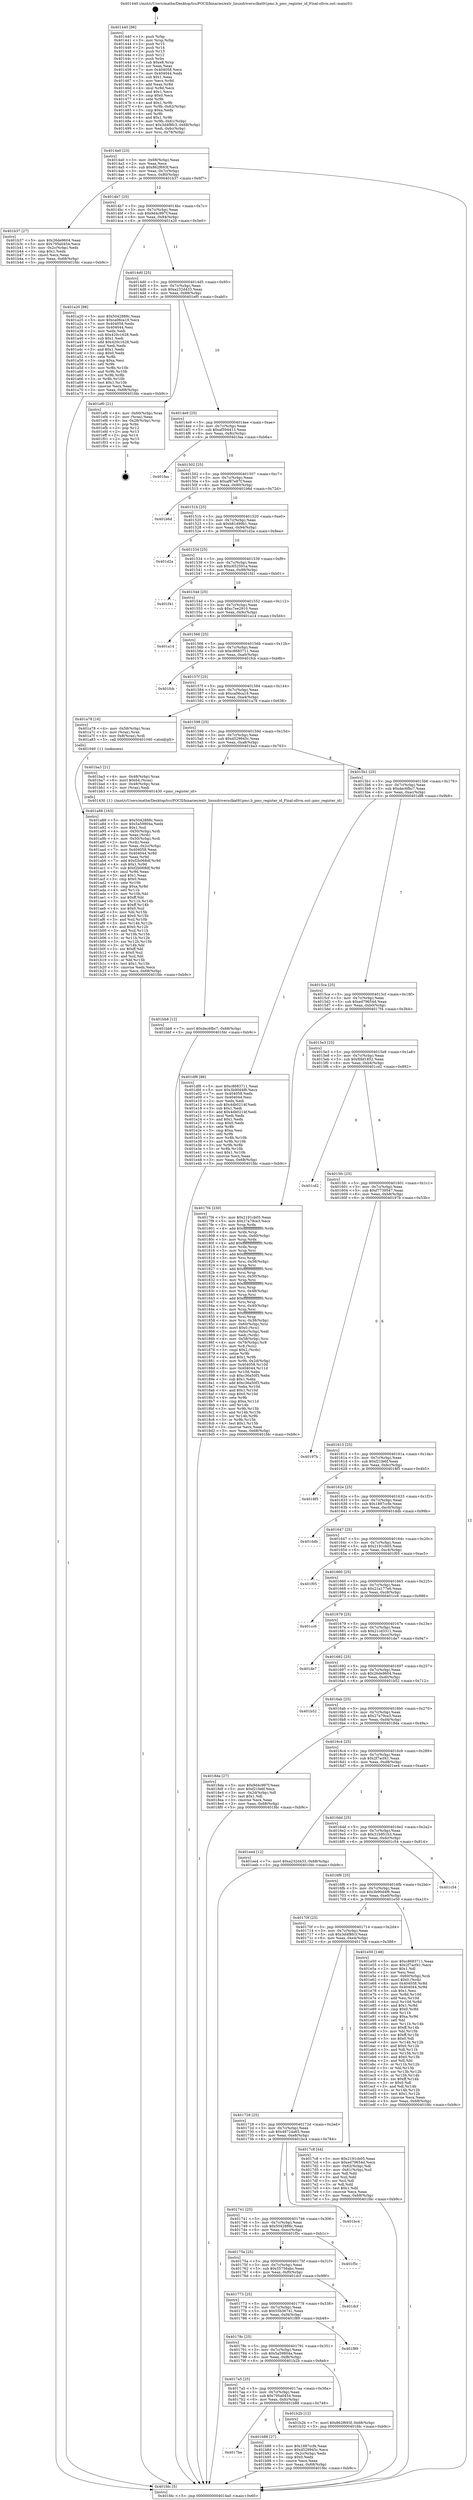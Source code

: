 digraph "0x401440" {
  label = "0x401440 (/mnt/c/Users/mathe/Desktop/tcc/POCII/binaries/extr_linuxdriversclkat91pmc.h_pmc_register_id_Final-ollvm.out::main(0))"
  labelloc = "t"
  node[shape=record]

  Entry [label="",width=0.3,height=0.3,shape=circle,fillcolor=black,style=filled]
  "0x4014a0" [label="{
     0x4014a0 [23]\l
     | [instrs]\l
     &nbsp;&nbsp;0x4014a0 \<+3\>: mov -0x68(%rbp),%eax\l
     &nbsp;&nbsp;0x4014a3 \<+2\>: mov %eax,%ecx\l
     &nbsp;&nbsp;0x4014a5 \<+6\>: sub $0x862f693f,%ecx\l
     &nbsp;&nbsp;0x4014ab \<+3\>: mov %eax,-0x7c(%rbp)\l
     &nbsp;&nbsp;0x4014ae \<+3\>: mov %ecx,-0x80(%rbp)\l
     &nbsp;&nbsp;0x4014b1 \<+6\>: je 0000000000401b37 \<main+0x6f7\>\l
  }"]
  "0x401b37" [label="{
     0x401b37 [27]\l
     | [instrs]\l
     &nbsp;&nbsp;0x401b37 \<+5\>: mov $0x26de9604,%eax\l
     &nbsp;&nbsp;0x401b3c \<+5\>: mov $0x795a0454,%ecx\l
     &nbsp;&nbsp;0x401b41 \<+3\>: mov -0x2c(%rbp),%edx\l
     &nbsp;&nbsp;0x401b44 \<+3\>: cmp $0x1,%edx\l
     &nbsp;&nbsp;0x401b47 \<+3\>: cmovl %ecx,%eax\l
     &nbsp;&nbsp;0x401b4a \<+3\>: mov %eax,-0x68(%rbp)\l
     &nbsp;&nbsp;0x401b4d \<+5\>: jmp 0000000000401fdc \<main+0xb9c\>\l
  }"]
  "0x4014b7" [label="{
     0x4014b7 [25]\l
     | [instrs]\l
     &nbsp;&nbsp;0x4014b7 \<+5\>: jmp 00000000004014bc \<main+0x7c\>\l
     &nbsp;&nbsp;0x4014bc \<+3\>: mov -0x7c(%rbp),%eax\l
     &nbsp;&nbsp;0x4014bf \<+5\>: sub $0x9d4c997f,%eax\l
     &nbsp;&nbsp;0x4014c4 \<+6\>: mov %eax,-0x84(%rbp)\l
     &nbsp;&nbsp;0x4014ca \<+6\>: je 0000000000401a20 \<main+0x5e0\>\l
  }"]
  Exit [label="",width=0.3,height=0.3,shape=circle,fillcolor=black,style=filled,peripheries=2]
  "0x401a20" [label="{
     0x401a20 [88]\l
     | [instrs]\l
     &nbsp;&nbsp;0x401a20 \<+5\>: mov $0x5042888c,%eax\l
     &nbsp;&nbsp;0x401a25 \<+5\>: mov $0xca06ca19,%ecx\l
     &nbsp;&nbsp;0x401a2a \<+7\>: mov 0x404058,%edx\l
     &nbsp;&nbsp;0x401a31 \<+7\>: mov 0x404044,%esi\l
     &nbsp;&nbsp;0x401a38 \<+2\>: mov %edx,%edi\l
     &nbsp;&nbsp;0x401a3a \<+6\>: sub $0x420c1628,%edi\l
     &nbsp;&nbsp;0x401a40 \<+3\>: sub $0x1,%edi\l
     &nbsp;&nbsp;0x401a43 \<+6\>: add $0x420c1628,%edi\l
     &nbsp;&nbsp;0x401a49 \<+3\>: imul %edi,%edx\l
     &nbsp;&nbsp;0x401a4c \<+3\>: and $0x1,%edx\l
     &nbsp;&nbsp;0x401a4f \<+3\>: cmp $0x0,%edx\l
     &nbsp;&nbsp;0x401a52 \<+4\>: sete %r8b\l
     &nbsp;&nbsp;0x401a56 \<+3\>: cmp $0xa,%esi\l
     &nbsp;&nbsp;0x401a59 \<+4\>: setl %r9b\l
     &nbsp;&nbsp;0x401a5d \<+3\>: mov %r8b,%r10b\l
     &nbsp;&nbsp;0x401a60 \<+3\>: and %r9b,%r10b\l
     &nbsp;&nbsp;0x401a63 \<+3\>: xor %r9b,%r8b\l
     &nbsp;&nbsp;0x401a66 \<+3\>: or %r8b,%r10b\l
     &nbsp;&nbsp;0x401a69 \<+4\>: test $0x1,%r10b\l
     &nbsp;&nbsp;0x401a6d \<+3\>: cmovne %ecx,%eax\l
     &nbsp;&nbsp;0x401a70 \<+3\>: mov %eax,-0x68(%rbp)\l
     &nbsp;&nbsp;0x401a73 \<+5\>: jmp 0000000000401fdc \<main+0xb9c\>\l
  }"]
  "0x4014d0" [label="{
     0x4014d0 [25]\l
     | [instrs]\l
     &nbsp;&nbsp;0x4014d0 \<+5\>: jmp 00000000004014d5 \<main+0x95\>\l
     &nbsp;&nbsp;0x4014d5 \<+3\>: mov -0x7c(%rbp),%eax\l
     &nbsp;&nbsp;0x4014d8 \<+5\>: sub $0xa232d433,%eax\l
     &nbsp;&nbsp;0x4014dd \<+6\>: mov %eax,-0x88(%rbp)\l
     &nbsp;&nbsp;0x4014e3 \<+6\>: je 0000000000401ef0 \<main+0xab0\>\l
  }"]
  "0x401bb8" [label="{
     0x401bb8 [12]\l
     | [instrs]\l
     &nbsp;&nbsp;0x401bb8 \<+7\>: movl $0xdec6fbc7,-0x68(%rbp)\l
     &nbsp;&nbsp;0x401bbf \<+5\>: jmp 0000000000401fdc \<main+0xb9c\>\l
  }"]
  "0x401ef0" [label="{
     0x401ef0 [21]\l
     | [instrs]\l
     &nbsp;&nbsp;0x401ef0 \<+4\>: mov -0x60(%rbp),%rax\l
     &nbsp;&nbsp;0x401ef4 \<+2\>: mov (%rax),%eax\l
     &nbsp;&nbsp;0x401ef6 \<+4\>: lea -0x28(%rbp),%rsp\l
     &nbsp;&nbsp;0x401efa \<+1\>: pop %rbx\l
     &nbsp;&nbsp;0x401efb \<+2\>: pop %r12\l
     &nbsp;&nbsp;0x401efd \<+2\>: pop %r13\l
     &nbsp;&nbsp;0x401eff \<+2\>: pop %r14\l
     &nbsp;&nbsp;0x401f01 \<+2\>: pop %r15\l
     &nbsp;&nbsp;0x401f03 \<+1\>: pop %rbp\l
     &nbsp;&nbsp;0x401f04 \<+1\>: ret\l
  }"]
  "0x4014e9" [label="{
     0x4014e9 [25]\l
     | [instrs]\l
     &nbsp;&nbsp;0x4014e9 \<+5\>: jmp 00000000004014ee \<main+0xae\>\l
     &nbsp;&nbsp;0x4014ee \<+3\>: mov -0x7c(%rbp),%eax\l
     &nbsp;&nbsp;0x4014f1 \<+5\>: sub $0xaf594413,%eax\l
     &nbsp;&nbsp;0x4014f6 \<+6\>: mov %eax,-0x8c(%rbp)\l
     &nbsp;&nbsp;0x4014fc \<+6\>: je 0000000000401faa \<main+0xb6a\>\l
  }"]
  "0x4017be" [label="{
     0x4017be\l
  }", style=dashed]
  "0x401faa" [label="{
     0x401faa\l
  }", style=dashed]
  "0x401502" [label="{
     0x401502 [25]\l
     | [instrs]\l
     &nbsp;&nbsp;0x401502 \<+5\>: jmp 0000000000401507 \<main+0xc7\>\l
     &nbsp;&nbsp;0x401507 \<+3\>: mov -0x7c(%rbp),%eax\l
     &nbsp;&nbsp;0x40150a \<+5\>: sub $0xaf87e87f,%eax\l
     &nbsp;&nbsp;0x40150f \<+6\>: mov %eax,-0x90(%rbp)\l
     &nbsp;&nbsp;0x401515 \<+6\>: je 0000000000401b6d \<main+0x72d\>\l
  }"]
  "0x401b88" [label="{
     0x401b88 [27]\l
     | [instrs]\l
     &nbsp;&nbsp;0x401b88 \<+5\>: mov $0x1887ccfe,%eax\l
     &nbsp;&nbsp;0x401b8d \<+5\>: mov $0xd529945c,%ecx\l
     &nbsp;&nbsp;0x401b92 \<+3\>: mov -0x2c(%rbp),%edx\l
     &nbsp;&nbsp;0x401b95 \<+3\>: cmp $0x0,%edx\l
     &nbsp;&nbsp;0x401b98 \<+3\>: cmove %ecx,%eax\l
     &nbsp;&nbsp;0x401b9b \<+3\>: mov %eax,-0x68(%rbp)\l
     &nbsp;&nbsp;0x401b9e \<+5\>: jmp 0000000000401fdc \<main+0xb9c\>\l
  }"]
  "0x401b6d" [label="{
     0x401b6d\l
  }", style=dashed]
  "0x40151b" [label="{
     0x40151b [25]\l
     | [instrs]\l
     &nbsp;&nbsp;0x40151b \<+5\>: jmp 0000000000401520 \<main+0xe0\>\l
     &nbsp;&nbsp;0x401520 \<+3\>: mov -0x7c(%rbp),%eax\l
     &nbsp;&nbsp;0x401523 \<+5\>: sub $0xb81d99b1,%eax\l
     &nbsp;&nbsp;0x401528 \<+6\>: mov %eax,-0x94(%rbp)\l
     &nbsp;&nbsp;0x40152e \<+6\>: je 0000000000401d2a \<main+0x8ea\>\l
  }"]
  "0x4017a5" [label="{
     0x4017a5 [25]\l
     | [instrs]\l
     &nbsp;&nbsp;0x4017a5 \<+5\>: jmp 00000000004017aa \<main+0x36a\>\l
     &nbsp;&nbsp;0x4017aa \<+3\>: mov -0x7c(%rbp),%eax\l
     &nbsp;&nbsp;0x4017ad \<+5\>: sub $0x795a0454,%eax\l
     &nbsp;&nbsp;0x4017b2 \<+6\>: mov %eax,-0xfc(%rbp)\l
     &nbsp;&nbsp;0x4017b8 \<+6\>: je 0000000000401b88 \<main+0x748\>\l
  }"]
  "0x401d2a" [label="{
     0x401d2a\l
  }", style=dashed]
  "0x401534" [label="{
     0x401534 [25]\l
     | [instrs]\l
     &nbsp;&nbsp;0x401534 \<+5\>: jmp 0000000000401539 \<main+0xf9\>\l
     &nbsp;&nbsp;0x401539 \<+3\>: mov -0x7c(%rbp),%eax\l
     &nbsp;&nbsp;0x40153c \<+5\>: sub $0xc652591a,%eax\l
     &nbsp;&nbsp;0x401541 \<+6\>: mov %eax,-0x98(%rbp)\l
     &nbsp;&nbsp;0x401547 \<+6\>: je 0000000000401f41 \<main+0xb01\>\l
  }"]
  "0x401b2b" [label="{
     0x401b2b [12]\l
     | [instrs]\l
     &nbsp;&nbsp;0x401b2b \<+7\>: movl $0x862f693f,-0x68(%rbp)\l
     &nbsp;&nbsp;0x401b32 \<+5\>: jmp 0000000000401fdc \<main+0xb9c\>\l
  }"]
  "0x401f41" [label="{
     0x401f41\l
  }", style=dashed]
  "0x40154d" [label="{
     0x40154d [25]\l
     | [instrs]\l
     &nbsp;&nbsp;0x40154d \<+5\>: jmp 0000000000401552 \<main+0x112\>\l
     &nbsp;&nbsp;0x401552 \<+3\>: mov -0x7c(%rbp),%eax\l
     &nbsp;&nbsp;0x401555 \<+5\>: sub $0xc7ee2910,%eax\l
     &nbsp;&nbsp;0x40155a \<+6\>: mov %eax,-0x9c(%rbp)\l
     &nbsp;&nbsp;0x401560 \<+6\>: je 0000000000401a14 \<main+0x5d4\>\l
  }"]
  "0x40178c" [label="{
     0x40178c [25]\l
     | [instrs]\l
     &nbsp;&nbsp;0x40178c \<+5\>: jmp 0000000000401791 \<main+0x351\>\l
     &nbsp;&nbsp;0x401791 \<+3\>: mov -0x7c(%rbp),%eax\l
     &nbsp;&nbsp;0x401794 \<+5\>: sub $0x5a59804a,%eax\l
     &nbsp;&nbsp;0x401799 \<+6\>: mov %eax,-0xf8(%rbp)\l
     &nbsp;&nbsp;0x40179f \<+6\>: je 0000000000401b2b \<main+0x6eb\>\l
  }"]
  "0x401a14" [label="{
     0x401a14\l
  }", style=dashed]
  "0x401566" [label="{
     0x401566 [25]\l
     | [instrs]\l
     &nbsp;&nbsp;0x401566 \<+5\>: jmp 000000000040156b \<main+0x12b\>\l
     &nbsp;&nbsp;0x40156b \<+3\>: mov -0x7c(%rbp),%eax\l
     &nbsp;&nbsp;0x40156e \<+5\>: sub $0xc8683711,%eax\l
     &nbsp;&nbsp;0x401573 \<+6\>: mov %eax,-0xa0(%rbp)\l
     &nbsp;&nbsp;0x401579 \<+6\>: je 0000000000401fcb \<main+0xb8b\>\l
  }"]
  "0x401f89" [label="{
     0x401f89\l
  }", style=dashed]
  "0x401fcb" [label="{
     0x401fcb\l
  }", style=dashed]
  "0x40157f" [label="{
     0x40157f [25]\l
     | [instrs]\l
     &nbsp;&nbsp;0x40157f \<+5\>: jmp 0000000000401584 \<main+0x144\>\l
     &nbsp;&nbsp;0x401584 \<+3\>: mov -0x7c(%rbp),%eax\l
     &nbsp;&nbsp;0x401587 \<+5\>: sub $0xca06ca19,%eax\l
     &nbsp;&nbsp;0x40158c \<+6\>: mov %eax,-0xa4(%rbp)\l
     &nbsp;&nbsp;0x401592 \<+6\>: je 0000000000401a78 \<main+0x638\>\l
  }"]
  "0x401773" [label="{
     0x401773 [25]\l
     | [instrs]\l
     &nbsp;&nbsp;0x401773 \<+5\>: jmp 0000000000401778 \<main+0x338\>\l
     &nbsp;&nbsp;0x401778 \<+3\>: mov -0x7c(%rbp),%eax\l
     &nbsp;&nbsp;0x40177b \<+5\>: sub $0x55b36741,%eax\l
     &nbsp;&nbsp;0x401780 \<+6\>: mov %eax,-0xf4(%rbp)\l
     &nbsp;&nbsp;0x401786 \<+6\>: je 0000000000401f89 \<main+0xb49\>\l
  }"]
  "0x401a78" [label="{
     0x401a78 [16]\l
     | [instrs]\l
     &nbsp;&nbsp;0x401a78 \<+4\>: mov -0x58(%rbp),%rax\l
     &nbsp;&nbsp;0x401a7c \<+3\>: mov (%rax),%rax\l
     &nbsp;&nbsp;0x401a7f \<+4\>: mov 0x8(%rax),%rdi\l
     &nbsp;&nbsp;0x401a83 \<+5\>: call 0000000000401040 \<atoi@plt\>\l
     | [calls]\l
     &nbsp;&nbsp;0x401040 \{1\} (unknown)\l
  }"]
  "0x401598" [label="{
     0x401598 [25]\l
     | [instrs]\l
     &nbsp;&nbsp;0x401598 \<+5\>: jmp 000000000040159d \<main+0x15d\>\l
     &nbsp;&nbsp;0x40159d \<+3\>: mov -0x7c(%rbp),%eax\l
     &nbsp;&nbsp;0x4015a0 \<+5\>: sub $0xd529945c,%eax\l
     &nbsp;&nbsp;0x4015a5 \<+6\>: mov %eax,-0xa8(%rbp)\l
     &nbsp;&nbsp;0x4015ab \<+6\>: je 0000000000401ba3 \<main+0x763\>\l
  }"]
  "0x401dcf" [label="{
     0x401dcf\l
  }", style=dashed]
  "0x401ba3" [label="{
     0x401ba3 [21]\l
     | [instrs]\l
     &nbsp;&nbsp;0x401ba3 \<+4\>: mov -0x48(%rbp),%rax\l
     &nbsp;&nbsp;0x401ba7 \<+6\>: movl $0x64,(%rax)\l
     &nbsp;&nbsp;0x401bad \<+4\>: mov -0x48(%rbp),%rax\l
     &nbsp;&nbsp;0x401bb1 \<+2\>: mov (%rax),%edi\l
     &nbsp;&nbsp;0x401bb3 \<+5\>: call 0000000000401430 \<pmc_register_id\>\l
     | [calls]\l
     &nbsp;&nbsp;0x401430 \{1\} (/mnt/c/Users/mathe/Desktop/tcc/POCII/binaries/extr_linuxdriversclkat91pmc.h_pmc_register_id_Final-ollvm.out::pmc_register_id)\l
  }"]
  "0x4015b1" [label="{
     0x4015b1 [25]\l
     | [instrs]\l
     &nbsp;&nbsp;0x4015b1 \<+5\>: jmp 00000000004015b6 \<main+0x176\>\l
     &nbsp;&nbsp;0x4015b6 \<+3\>: mov -0x7c(%rbp),%eax\l
     &nbsp;&nbsp;0x4015b9 \<+5\>: sub $0xdec6fbc7,%eax\l
     &nbsp;&nbsp;0x4015be \<+6\>: mov %eax,-0xac(%rbp)\l
     &nbsp;&nbsp;0x4015c4 \<+6\>: je 0000000000401df8 \<main+0x9b8\>\l
  }"]
  "0x40175a" [label="{
     0x40175a [25]\l
     | [instrs]\l
     &nbsp;&nbsp;0x40175a \<+5\>: jmp 000000000040175f \<main+0x31f\>\l
     &nbsp;&nbsp;0x40175f \<+3\>: mov -0x7c(%rbp),%eax\l
     &nbsp;&nbsp;0x401762 \<+5\>: sub $0x55756abc,%eax\l
     &nbsp;&nbsp;0x401767 \<+6\>: mov %eax,-0xf0(%rbp)\l
     &nbsp;&nbsp;0x40176d \<+6\>: je 0000000000401dcf \<main+0x98f\>\l
  }"]
  "0x401df8" [label="{
     0x401df8 [88]\l
     | [instrs]\l
     &nbsp;&nbsp;0x401df8 \<+5\>: mov $0xc8683711,%eax\l
     &nbsp;&nbsp;0x401dfd \<+5\>: mov $0x3b90d4f6,%ecx\l
     &nbsp;&nbsp;0x401e02 \<+7\>: mov 0x404058,%edx\l
     &nbsp;&nbsp;0x401e09 \<+7\>: mov 0x404044,%esi\l
     &nbsp;&nbsp;0x401e10 \<+2\>: mov %edx,%edi\l
     &nbsp;&nbsp;0x401e12 \<+6\>: sub $0x4db0214f,%edi\l
     &nbsp;&nbsp;0x401e18 \<+3\>: sub $0x1,%edi\l
     &nbsp;&nbsp;0x401e1b \<+6\>: add $0x4db0214f,%edi\l
     &nbsp;&nbsp;0x401e21 \<+3\>: imul %edi,%edx\l
     &nbsp;&nbsp;0x401e24 \<+3\>: and $0x1,%edx\l
     &nbsp;&nbsp;0x401e27 \<+3\>: cmp $0x0,%edx\l
     &nbsp;&nbsp;0x401e2a \<+4\>: sete %r8b\l
     &nbsp;&nbsp;0x401e2e \<+3\>: cmp $0xa,%esi\l
     &nbsp;&nbsp;0x401e31 \<+4\>: setl %r9b\l
     &nbsp;&nbsp;0x401e35 \<+3\>: mov %r8b,%r10b\l
     &nbsp;&nbsp;0x401e38 \<+3\>: and %r9b,%r10b\l
     &nbsp;&nbsp;0x401e3b \<+3\>: xor %r9b,%r8b\l
     &nbsp;&nbsp;0x401e3e \<+3\>: or %r8b,%r10b\l
     &nbsp;&nbsp;0x401e41 \<+4\>: test $0x1,%r10b\l
     &nbsp;&nbsp;0x401e45 \<+3\>: cmovne %ecx,%eax\l
     &nbsp;&nbsp;0x401e48 \<+3\>: mov %eax,-0x68(%rbp)\l
     &nbsp;&nbsp;0x401e4b \<+5\>: jmp 0000000000401fdc \<main+0xb9c\>\l
  }"]
  "0x4015ca" [label="{
     0x4015ca [25]\l
     | [instrs]\l
     &nbsp;&nbsp;0x4015ca \<+5\>: jmp 00000000004015cf \<main+0x18f\>\l
     &nbsp;&nbsp;0x4015cf \<+3\>: mov -0x7c(%rbp),%eax\l
     &nbsp;&nbsp;0x4015d2 \<+5\>: sub $0xed79654d,%eax\l
     &nbsp;&nbsp;0x4015d7 \<+6\>: mov %eax,-0xb0(%rbp)\l
     &nbsp;&nbsp;0x4015dd \<+6\>: je 00000000004017f4 \<main+0x3b4\>\l
  }"]
  "0x401f5c" [label="{
     0x401f5c\l
  }", style=dashed]
  "0x4017f4" [label="{
     0x4017f4 [230]\l
     | [instrs]\l
     &nbsp;&nbsp;0x4017f4 \<+5\>: mov $0x2191cb05,%eax\l
     &nbsp;&nbsp;0x4017f9 \<+5\>: mov $0x27a79ce3,%ecx\l
     &nbsp;&nbsp;0x4017fe \<+3\>: mov %rsp,%rdx\l
     &nbsp;&nbsp;0x401801 \<+4\>: add $0xfffffffffffffff0,%rdx\l
     &nbsp;&nbsp;0x401805 \<+3\>: mov %rdx,%rsp\l
     &nbsp;&nbsp;0x401808 \<+4\>: mov %rdx,-0x60(%rbp)\l
     &nbsp;&nbsp;0x40180c \<+3\>: mov %rsp,%rdx\l
     &nbsp;&nbsp;0x40180f \<+4\>: add $0xfffffffffffffff0,%rdx\l
     &nbsp;&nbsp;0x401813 \<+3\>: mov %rdx,%rsp\l
     &nbsp;&nbsp;0x401816 \<+3\>: mov %rsp,%rsi\l
     &nbsp;&nbsp;0x401819 \<+4\>: add $0xfffffffffffffff0,%rsi\l
     &nbsp;&nbsp;0x40181d \<+3\>: mov %rsi,%rsp\l
     &nbsp;&nbsp;0x401820 \<+4\>: mov %rsi,-0x58(%rbp)\l
     &nbsp;&nbsp;0x401824 \<+3\>: mov %rsp,%rsi\l
     &nbsp;&nbsp;0x401827 \<+4\>: add $0xfffffffffffffff0,%rsi\l
     &nbsp;&nbsp;0x40182b \<+3\>: mov %rsi,%rsp\l
     &nbsp;&nbsp;0x40182e \<+4\>: mov %rsi,-0x50(%rbp)\l
     &nbsp;&nbsp;0x401832 \<+3\>: mov %rsp,%rsi\l
     &nbsp;&nbsp;0x401835 \<+4\>: add $0xfffffffffffffff0,%rsi\l
     &nbsp;&nbsp;0x401839 \<+3\>: mov %rsi,%rsp\l
     &nbsp;&nbsp;0x40183c \<+4\>: mov %rsi,-0x48(%rbp)\l
     &nbsp;&nbsp;0x401840 \<+3\>: mov %rsp,%rsi\l
     &nbsp;&nbsp;0x401843 \<+4\>: add $0xfffffffffffffff0,%rsi\l
     &nbsp;&nbsp;0x401847 \<+3\>: mov %rsi,%rsp\l
     &nbsp;&nbsp;0x40184a \<+4\>: mov %rsi,-0x40(%rbp)\l
     &nbsp;&nbsp;0x40184e \<+3\>: mov %rsp,%rsi\l
     &nbsp;&nbsp;0x401851 \<+4\>: add $0xfffffffffffffff0,%rsi\l
     &nbsp;&nbsp;0x401855 \<+3\>: mov %rsi,%rsp\l
     &nbsp;&nbsp;0x401858 \<+4\>: mov %rsi,-0x38(%rbp)\l
     &nbsp;&nbsp;0x40185c \<+4\>: mov -0x60(%rbp),%rsi\l
     &nbsp;&nbsp;0x401860 \<+6\>: movl $0x0,(%rsi)\l
     &nbsp;&nbsp;0x401866 \<+3\>: mov -0x6c(%rbp),%edi\l
     &nbsp;&nbsp;0x401869 \<+2\>: mov %edi,(%rdx)\l
     &nbsp;&nbsp;0x40186b \<+4\>: mov -0x58(%rbp),%rsi\l
     &nbsp;&nbsp;0x40186f \<+4\>: mov -0x78(%rbp),%r8\l
     &nbsp;&nbsp;0x401873 \<+3\>: mov %r8,(%rsi)\l
     &nbsp;&nbsp;0x401876 \<+3\>: cmpl $0x2,(%rdx)\l
     &nbsp;&nbsp;0x401879 \<+4\>: setne %r9b\l
     &nbsp;&nbsp;0x40187d \<+4\>: and $0x1,%r9b\l
     &nbsp;&nbsp;0x401881 \<+4\>: mov %r9b,-0x2d(%rbp)\l
     &nbsp;&nbsp;0x401885 \<+8\>: mov 0x404058,%r10d\l
     &nbsp;&nbsp;0x40188d \<+8\>: mov 0x404044,%r11d\l
     &nbsp;&nbsp;0x401895 \<+3\>: mov %r10d,%ebx\l
     &nbsp;&nbsp;0x401898 \<+6\>: sub $0xc36a50f3,%ebx\l
     &nbsp;&nbsp;0x40189e \<+3\>: sub $0x1,%ebx\l
     &nbsp;&nbsp;0x4018a1 \<+6\>: add $0xc36a50f3,%ebx\l
     &nbsp;&nbsp;0x4018a7 \<+4\>: imul %ebx,%r10d\l
     &nbsp;&nbsp;0x4018ab \<+4\>: and $0x1,%r10d\l
     &nbsp;&nbsp;0x4018af \<+4\>: cmp $0x0,%r10d\l
     &nbsp;&nbsp;0x4018b3 \<+4\>: sete %r9b\l
     &nbsp;&nbsp;0x4018b7 \<+4\>: cmp $0xa,%r11d\l
     &nbsp;&nbsp;0x4018bb \<+4\>: setl %r14b\l
     &nbsp;&nbsp;0x4018bf \<+3\>: mov %r9b,%r15b\l
     &nbsp;&nbsp;0x4018c2 \<+3\>: and %r14b,%r15b\l
     &nbsp;&nbsp;0x4018c5 \<+3\>: xor %r14b,%r9b\l
     &nbsp;&nbsp;0x4018c8 \<+3\>: or %r9b,%r15b\l
     &nbsp;&nbsp;0x4018cb \<+4\>: test $0x1,%r15b\l
     &nbsp;&nbsp;0x4018cf \<+3\>: cmovne %ecx,%eax\l
     &nbsp;&nbsp;0x4018d2 \<+3\>: mov %eax,-0x68(%rbp)\l
     &nbsp;&nbsp;0x4018d5 \<+5\>: jmp 0000000000401fdc \<main+0xb9c\>\l
  }"]
  "0x4015e3" [label="{
     0x4015e3 [25]\l
     | [instrs]\l
     &nbsp;&nbsp;0x4015e3 \<+5\>: jmp 00000000004015e8 \<main+0x1a8\>\l
     &nbsp;&nbsp;0x4015e8 \<+3\>: mov -0x7c(%rbp),%eax\l
     &nbsp;&nbsp;0x4015eb \<+5\>: sub $0xf0bf1852,%eax\l
     &nbsp;&nbsp;0x4015f0 \<+6\>: mov %eax,-0xb4(%rbp)\l
     &nbsp;&nbsp;0x4015f6 \<+6\>: je 0000000000401cd2 \<main+0x892\>\l
  }"]
  "0x401741" [label="{
     0x401741 [25]\l
     | [instrs]\l
     &nbsp;&nbsp;0x401741 \<+5\>: jmp 0000000000401746 \<main+0x306\>\l
     &nbsp;&nbsp;0x401746 \<+3\>: mov -0x7c(%rbp),%eax\l
     &nbsp;&nbsp;0x401749 \<+5\>: sub $0x5042888c,%eax\l
     &nbsp;&nbsp;0x40174e \<+6\>: mov %eax,-0xec(%rbp)\l
     &nbsp;&nbsp;0x401754 \<+6\>: je 0000000000401f5c \<main+0xb1c\>\l
  }"]
  "0x401cd2" [label="{
     0x401cd2\l
  }", style=dashed]
  "0x4015fc" [label="{
     0x4015fc [25]\l
     | [instrs]\l
     &nbsp;&nbsp;0x4015fc \<+5\>: jmp 0000000000401601 \<main+0x1c1\>\l
     &nbsp;&nbsp;0x401601 \<+3\>: mov -0x7c(%rbp),%eax\l
     &nbsp;&nbsp;0x401604 \<+5\>: sub $0xf7739547,%eax\l
     &nbsp;&nbsp;0x401609 \<+6\>: mov %eax,-0xb8(%rbp)\l
     &nbsp;&nbsp;0x40160f \<+6\>: je 000000000040197b \<main+0x53b\>\l
  }"]
  "0x401bc4" [label="{
     0x401bc4\l
  }", style=dashed]
  "0x40197b" [label="{
     0x40197b\l
  }", style=dashed]
  "0x401615" [label="{
     0x401615 [25]\l
     | [instrs]\l
     &nbsp;&nbsp;0x401615 \<+5\>: jmp 000000000040161a \<main+0x1da\>\l
     &nbsp;&nbsp;0x40161a \<+3\>: mov -0x7c(%rbp),%eax\l
     &nbsp;&nbsp;0x40161d \<+5\>: sub $0xf21fe6f,%eax\l
     &nbsp;&nbsp;0x401622 \<+6\>: mov %eax,-0xbc(%rbp)\l
     &nbsp;&nbsp;0x401628 \<+6\>: je 00000000004018f5 \<main+0x4b5\>\l
  }"]
  "0x401a88" [label="{
     0x401a88 [163]\l
     | [instrs]\l
     &nbsp;&nbsp;0x401a88 \<+5\>: mov $0x5042888c,%ecx\l
     &nbsp;&nbsp;0x401a8d \<+5\>: mov $0x5a59804a,%edx\l
     &nbsp;&nbsp;0x401a92 \<+3\>: mov $0x1,%sil\l
     &nbsp;&nbsp;0x401a95 \<+4\>: mov -0x50(%rbp),%rdi\l
     &nbsp;&nbsp;0x401a99 \<+2\>: mov %eax,(%rdi)\l
     &nbsp;&nbsp;0x401a9b \<+4\>: mov -0x50(%rbp),%rdi\l
     &nbsp;&nbsp;0x401a9f \<+2\>: mov (%rdi),%eax\l
     &nbsp;&nbsp;0x401aa1 \<+3\>: mov %eax,-0x2c(%rbp)\l
     &nbsp;&nbsp;0x401aa4 \<+7\>: mov 0x404058,%eax\l
     &nbsp;&nbsp;0x401aab \<+8\>: mov 0x404044,%r8d\l
     &nbsp;&nbsp;0x401ab3 \<+3\>: mov %eax,%r9d\l
     &nbsp;&nbsp;0x401ab6 \<+7\>: add $0xf2b068df,%r9d\l
     &nbsp;&nbsp;0x401abd \<+4\>: sub $0x1,%r9d\l
     &nbsp;&nbsp;0x401ac1 \<+7\>: sub $0xf2b068df,%r9d\l
     &nbsp;&nbsp;0x401ac8 \<+4\>: imul %r9d,%eax\l
     &nbsp;&nbsp;0x401acc \<+3\>: and $0x1,%eax\l
     &nbsp;&nbsp;0x401acf \<+3\>: cmp $0x0,%eax\l
     &nbsp;&nbsp;0x401ad2 \<+4\>: sete %r10b\l
     &nbsp;&nbsp;0x401ad6 \<+4\>: cmp $0xa,%r8d\l
     &nbsp;&nbsp;0x401ada \<+4\>: setl %r11b\l
     &nbsp;&nbsp;0x401ade \<+3\>: mov %r10b,%bl\l
     &nbsp;&nbsp;0x401ae1 \<+3\>: xor $0xff,%bl\l
     &nbsp;&nbsp;0x401ae4 \<+3\>: mov %r11b,%r14b\l
     &nbsp;&nbsp;0x401ae7 \<+4\>: xor $0xff,%r14b\l
     &nbsp;&nbsp;0x401aeb \<+4\>: xor $0x0,%sil\l
     &nbsp;&nbsp;0x401aef \<+3\>: mov %bl,%r15b\l
     &nbsp;&nbsp;0x401af2 \<+4\>: and $0x0,%r15b\l
     &nbsp;&nbsp;0x401af6 \<+3\>: and %sil,%r10b\l
     &nbsp;&nbsp;0x401af9 \<+3\>: mov %r14b,%r12b\l
     &nbsp;&nbsp;0x401afc \<+4\>: and $0x0,%r12b\l
     &nbsp;&nbsp;0x401b00 \<+3\>: and %sil,%r11b\l
     &nbsp;&nbsp;0x401b03 \<+3\>: or %r10b,%r15b\l
     &nbsp;&nbsp;0x401b06 \<+3\>: or %r11b,%r12b\l
     &nbsp;&nbsp;0x401b09 \<+3\>: xor %r12b,%r15b\l
     &nbsp;&nbsp;0x401b0c \<+3\>: or %r14b,%bl\l
     &nbsp;&nbsp;0x401b0f \<+3\>: xor $0xff,%bl\l
     &nbsp;&nbsp;0x401b12 \<+4\>: or $0x0,%sil\l
     &nbsp;&nbsp;0x401b16 \<+3\>: and %sil,%bl\l
     &nbsp;&nbsp;0x401b19 \<+3\>: or %bl,%r15b\l
     &nbsp;&nbsp;0x401b1c \<+4\>: test $0x1,%r15b\l
     &nbsp;&nbsp;0x401b20 \<+3\>: cmovne %edx,%ecx\l
     &nbsp;&nbsp;0x401b23 \<+3\>: mov %ecx,-0x68(%rbp)\l
     &nbsp;&nbsp;0x401b26 \<+5\>: jmp 0000000000401fdc \<main+0xb9c\>\l
  }"]
  "0x4018f5" [label="{
     0x4018f5\l
  }", style=dashed]
  "0x40162e" [label="{
     0x40162e [25]\l
     | [instrs]\l
     &nbsp;&nbsp;0x40162e \<+5\>: jmp 0000000000401633 \<main+0x1f3\>\l
     &nbsp;&nbsp;0x401633 \<+3\>: mov -0x7c(%rbp),%eax\l
     &nbsp;&nbsp;0x401636 \<+5\>: sub $0x1887ccfe,%eax\l
     &nbsp;&nbsp;0x40163b \<+6\>: mov %eax,-0xc0(%rbp)\l
     &nbsp;&nbsp;0x401641 \<+6\>: je 0000000000401ddb \<main+0x99b\>\l
  }"]
  "0x401440" [label="{
     0x401440 [96]\l
     | [instrs]\l
     &nbsp;&nbsp;0x401440 \<+1\>: push %rbp\l
     &nbsp;&nbsp;0x401441 \<+3\>: mov %rsp,%rbp\l
     &nbsp;&nbsp;0x401444 \<+2\>: push %r15\l
     &nbsp;&nbsp;0x401446 \<+2\>: push %r14\l
     &nbsp;&nbsp;0x401448 \<+2\>: push %r13\l
     &nbsp;&nbsp;0x40144a \<+2\>: push %r12\l
     &nbsp;&nbsp;0x40144c \<+1\>: push %rbx\l
     &nbsp;&nbsp;0x40144d \<+7\>: sub $0xe8,%rsp\l
     &nbsp;&nbsp;0x401454 \<+2\>: xor %eax,%eax\l
     &nbsp;&nbsp;0x401456 \<+7\>: mov 0x404058,%ecx\l
     &nbsp;&nbsp;0x40145d \<+7\>: mov 0x404044,%edx\l
     &nbsp;&nbsp;0x401464 \<+3\>: sub $0x1,%eax\l
     &nbsp;&nbsp;0x401467 \<+3\>: mov %ecx,%r8d\l
     &nbsp;&nbsp;0x40146a \<+3\>: add %eax,%r8d\l
     &nbsp;&nbsp;0x40146d \<+4\>: imul %r8d,%ecx\l
     &nbsp;&nbsp;0x401471 \<+3\>: and $0x1,%ecx\l
     &nbsp;&nbsp;0x401474 \<+3\>: cmp $0x0,%ecx\l
     &nbsp;&nbsp;0x401477 \<+4\>: sete %r9b\l
     &nbsp;&nbsp;0x40147b \<+4\>: and $0x1,%r9b\l
     &nbsp;&nbsp;0x40147f \<+4\>: mov %r9b,-0x62(%rbp)\l
     &nbsp;&nbsp;0x401483 \<+3\>: cmp $0xa,%edx\l
     &nbsp;&nbsp;0x401486 \<+4\>: setl %r9b\l
     &nbsp;&nbsp;0x40148a \<+4\>: and $0x1,%r9b\l
     &nbsp;&nbsp;0x40148e \<+4\>: mov %r9b,-0x61(%rbp)\l
     &nbsp;&nbsp;0x401492 \<+7\>: movl $0x3d4f8fc3,-0x68(%rbp)\l
     &nbsp;&nbsp;0x401499 \<+3\>: mov %edi,-0x6c(%rbp)\l
     &nbsp;&nbsp;0x40149c \<+4\>: mov %rsi,-0x78(%rbp)\l
  }"]
  "0x401ddb" [label="{
     0x401ddb\l
  }", style=dashed]
  "0x401647" [label="{
     0x401647 [25]\l
     | [instrs]\l
     &nbsp;&nbsp;0x401647 \<+5\>: jmp 000000000040164c \<main+0x20c\>\l
     &nbsp;&nbsp;0x40164c \<+3\>: mov -0x7c(%rbp),%eax\l
     &nbsp;&nbsp;0x40164f \<+5\>: sub $0x2191cb05,%eax\l
     &nbsp;&nbsp;0x401654 \<+6\>: mov %eax,-0xc4(%rbp)\l
     &nbsp;&nbsp;0x40165a \<+6\>: je 0000000000401f05 \<main+0xac5\>\l
  }"]
  "0x401fdc" [label="{
     0x401fdc [5]\l
     | [instrs]\l
     &nbsp;&nbsp;0x401fdc \<+5\>: jmp 00000000004014a0 \<main+0x60\>\l
  }"]
  "0x401f05" [label="{
     0x401f05\l
  }", style=dashed]
  "0x401660" [label="{
     0x401660 [25]\l
     | [instrs]\l
     &nbsp;&nbsp;0x401660 \<+5\>: jmp 0000000000401665 \<main+0x225\>\l
     &nbsp;&nbsp;0x401665 \<+3\>: mov -0x7c(%rbp),%eax\l
     &nbsp;&nbsp;0x401668 \<+5\>: sub $0x21a177e6,%eax\l
     &nbsp;&nbsp;0x40166d \<+6\>: mov %eax,-0xc8(%rbp)\l
     &nbsp;&nbsp;0x401673 \<+6\>: je 0000000000401cc6 \<main+0x886\>\l
  }"]
  "0x401728" [label="{
     0x401728 [25]\l
     | [instrs]\l
     &nbsp;&nbsp;0x401728 \<+5\>: jmp 000000000040172d \<main+0x2ed\>\l
     &nbsp;&nbsp;0x40172d \<+3\>: mov -0x7c(%rbp),%eax\l
     &nbsp;&nbsp;0x401730 \<+5\>: sub $0x49724a65,%eax\l
     &nbsp;&nbsp;0x401735 \<+6\>: mov %eax,-0xe8(%rbp)\l
     &nbsp;&nbsp;0x40173b \<+6\>: je 0000000000401bc4 \<main+0x784\>\l
  }"]
  "0x401cc6" [label="{
     0x401cc6\l
  }", style=dashed]
  "0x401679" [label="{
     0x401679 [25]\l
     | [instrs]\l
     &nbsp;&nbsp;0x401679 \<+5\>: jmp 000000000040167e \<main+0x23e\>\l
     &nbsp;&nbsp;0x40167e \<+3\>: mov -0x7c(%rbp),%eax\l
     &nbsp;&nbsp;0x401681 \<+5\>: sub $0x21cd3311,%eax\l
     &nbsp;&nbsp;0x401686 \<+6\>: mov %eax,-0xcc(%rbp)\l
     &nbsp;&nbsp;0x40168c \<+6\>: je 0000000000401de7 \<main+0x9a7\>\l
  }"]
  "0x4017c8" [label="{
     0x4017c8 [44]\l
     | [instrs]\l
     &nbsp;&nbsp;0x4017c8 \<+5\>: mov $0x2191cb05,%eax\l
     &nbsp;&nbsp;0x4017cd \<+5\>: mov $0xed79654d,%ecx\l
     &nbsp;&nbsp;0x4017d2 \<+3\>: mov -0x62(%rbp),%dl\l
     &nbsp;&nbsp;0x4017d5 \<+4\>: mov -0x61(%rbp),%sil\l
     &nbsp;&nbsp;0x4017d9 \<+3\>: mov %dl,%dil\l
     &nbsp;&nbsp;0x4017dc \<+3\>: and %sil,%dil\l
     &nbsp;&nbsp;0x4017df \<+3\>: xor %sil,%dl\l
     &nbsp;&nbsp;0x4017e2 \<+3\>: or %dl,%dil\l
     &nbsp;&nbsp;0x4017e5 \<+4\>: test $0x1,%dil\l
     &nbsp;&nbsp;0x4017e9 \<+3\>: cmovne %ecx,%eax\l
     &nbsp;&nbsp;0x4017ec \<+3\>: mov %eax,-0x68(%rbp)\l
     &nbsp;&nbsp;0x4017ef \<+5\>: jmp 0000000000401fdc \<main+0xb9c\>\l
  }"]
  "0x401de7" [label="{
     0x401de7\l
  }", style=dashed]
  "0x401692" [label="{
     0x401692 [25]\l
     | [instrs]\l
     &nbsp;&nbsp;0x401692 \<+5\>: jmp 0000000000401697 \<main+0x257\>\l
     &nbsp;&nbsp;0x401697 \<+3\>: mov -0x7c(%rbp),%eax\l
     &nbsp;&nbsp;0x40169a \<+5\>: sub $0x26de9604,%eax\l
     &nbsp;&nbsp;0x40169f \<+6\>: mov %eax,-0xd0(%rbp)\l
     &nbsp;&nbsp;0x4016a5 \<+6\>: je 0000000000401b52 \<main+0x712\>\l
  }"]
  "0x40170f" [label="{
     0x40170f [25]\l
     | [instrs]\l
     &nbsp;&nbsp;0x40170f \<+5\>: jmp 0000000000401714 \<main+0x2d4\>\l
     &nbsp;&nbsp;0x401714 \<+3\>: mov -0x7c(%rbp),%eax\l
     &nbsp;&nbsp;0x401717 \<+5\>: sub $0x3d4f8fc3,%eax\l
     &nbsp;&nbsp;0x40171c \<+6\>: mov %eax,-0xe4(%rbp)\l
     &nbsp;&nbsp;0x401722 \<+6\>: je 00000000004017c8 \<main+0x388\>\l
  }"]
  "0x401b52" [label="{
     0x401b52\l
  }", style=dashed]
  "0x4016ab" [label="{
     0x4016ab [25]\l
     | [instrs]\l
     &nbsp;&nbsp;0x4016ab \<+5\>: jmp 00000000004016b0 \<main+0x270\>\l
     &nbsp;&nbsp;0x4016b0 \<+3\>: mov -0x7c(%rbp),%eax\l
     &nbsp;&nbsp;0x4016b3 \<+5\>: sub $0x27a79ce3,%eax\l
     &nbsp;&nbsp;0x4016b8 \<+6\>: mov %eax,-0xd4(%rbp)\l
     &nbsp;&nbsp;0x4016be \<+6\>: je 00000000004018da \<main+0x49a\>\l
  }"]
  "0x401e50" [label="{
     0x401e50 [148]\l
     | [instrs]\l
     &nbsp;&nbsp;0x401e50 \<+5\>: mov $0xc8683711,%eax\l
     &nbsp;&nbsp;0x401e55 \<+5\>: mov $0x2f7acf41,%ecx\l
     &nbsp;&nbsp;0x401e5a \<+2\>: mov $0x1,%dl\l
     &nbsp;&nbsp;0x401e5c \<+2\>: xor %esi,%esi\l
     &nbsp;&nbsp;0x401e5e \<+4\>: mov -0x60(%rbp),%rdi\l
     &nbsp;&nbsp;0x401e62 \<+6\>: movl $0x0,(%rdi)\l
     &nbsp;&nbsp;0x401e68 \<+8\>: mov 0x404058,%r8d\l
     &nbsp;&nbsp;0x401e70 \<+8\>: mov 0x404044,%r9d\l
     &nbsp;&nbsp;0x401e78 \<+3\>: sub $0x1,%esi\l
     &nbsp;&nbsp;0x401e7b \<+3\>: mov %r8d,%r10d\l
     &nbsp;&nbsp;0x401e7e \<+3\>: add %esi,%r10d\l
     &nbsp;&nbsp;0x401e81 \<+4\>: imul %r10d,%r8d\l
     &nbsp;&nbsp;0x401e85 \<+4\>: and $0x1,%r8d\l
     &nbsp;&nbsp;0x401e89 \<+4\>: cmp $0x0,%r8d\l
     &nbsp;&nbsp;0x401e8d \<+4\>: sete %r11b\l
     &nbsp;&nbsp;0x401e91 \<+4\>: cmp $0xa,%r9d\l
     &nbsp;&nbsp;0x401e95 \<+3\>: setl %bl\l
     &nbsp;&nbsp;0x401e98 \<+3\>: mov %r11b,%r14b\l
     &nbsp;&nbsp;0x401e9b \<+4\>: xor $0xff,%r14b\l
     &nbsp;&nbsp;0x401e9f \<+3\>: mov %bl,%r15b\l
     &nbsp;&nbsp;0x401ea2 \<+4\>: xor $0xff,%r15b\l
     &nbsp;&nbsp;0x401ea6 \<+3\>: xor $0x0,%dl\l
     &nbsp;&nbsp;0x401ea9 \<+3\>: mov %r14b,%r12b\l
     &nbsp;&nbsp;0x401eac \<+4\>: and $0x0,%r12b\l
     &nbsp;&nbsp;0x401eb0 \<+3\>: and %dl,%r11b\l
     &nbsp;&nbsp;0x401eb3 \<+3\>: mov %r15b,%r13b\l
     &nbsp;&nbsp;0x401eb6 \<+4\>: and $0x0,%r13b\l
     &nbsp;&nbsp;0x401eba \<+2\>: and %dl,%bl\l
     &nbsp;&nbsp;0x401ebc \<+3\>: or %r11b,%r12b\l
     &nbsp;&nbsp;0x401ebf \<+3\>: or %bl,%r13b\l
     &nbsp;&nbsp;0x401ec2 \<+3\>: xor %r13b,%r12b\l
     &nbsp;&nbsp;0x401ec5 \<+3\>: or %r15b,%r14b\l
     &nbsp;&nbsp;0x401ec8 \<+4\>: xor $0xff,%r14b\l
     &nbsp;&nbsp;0x401ecc \<+3\>: or $0x0,%dl\l
     &nbsp;&nbsp;0x401ecf \<+3\>: and %dl,%r14b\l
     &nbsp;&nbsp;0x401ed2 \<+3\>: or %r14b,%r12b\l
     &nbsp;&nbsp;0x401ed5 \<+4\>: test $0x1,%r12b\l
     &nbsp;&nbsp;0x401ed9 \<+3\>: cmovne %ecx,%eax\l
     &nbsp;&nbsp;0x401edc \<+3\>: mov %eax,-0x68(%rbp)\l
     &nbsp;&nbsp;0x401edf \<+5\>: jmp 0000000000401fdc \<main+0xb9c\>\l
  }"]
  "0x4018da" [label="{
     0x4018da [27]\l
     | [instrs]\l
     &nbsp;&nbsp;0x4018da \<+5\>: mov $0x9d4c997f,%eax\l
     &nbsp;&nbsp;0x4018df \<+5\>: mov $0xf21fe6f,%ecx\l
     &nbsp;&nbsp;0x4018e4 \<+3\>: mov -0x2d(%rbp),%dl\l
     &nbsp;&nbsp;0x4018e7 \<+3\>: test $0x1,%dl\l
     &nbsp;&nbsp;0x4018ea \<+3\>: cmovne %ecx,%eax\l
     &nbsp;&nbsp;0x4018ed \<+3\>: mov %eax,-0x68(%rbp)\l
     &nbsp;&nbsp;0x4018f0 \<+5\>: jmp 0000000000401fdc \<main+0xb9c\>\l
  }"]
  "0x4016c4" [label="{
     0x4016c4 [25]\l
     | [instrs]\l
     &nbsp;&nbsp;0x4016c4 \<+5\>: jmp 00000000004016c9 \<main+0x289\>\l
     &nbsp;&nbsp;0x4016c9 \<+3\>: mov -0x7c(%rbp),%eax\l
     &nbsp;&nbsp;0x4016cc \<+5\>: sub $0x2f7acf41,%eax\l
     &nbsp;&nbsp;0x4016d1 \<+6\>: mov %eax,-0xd8(%rbp)\l
     &nbsp;&nbsp;0x4016d7 \<+6\>: je 0000000000401ee4 \<main+0xaa4\>\l
  }"]
  "0x4016f6" [label="{
     0x4016f6 [25]\l
     | [instrs]\l
     &nbsp;&nbsp;0x4016f6 \<+5\>: jmp 00000000004016fb \<main+0x2bb\>\l
     &nbsp;&nbsp;0x4016fb \<+3\>: mov -0x7c(%rbp),%eax\l
     &nbsp;&nbsp;0x4016fe \<+5\>: sub $0x3b90d4f6,%eax\l
     &nbsp;&nbsp;0x401703 \<+6\>: mov %eax,-0xe0(%rbp)\l
     &nbsp;&nbsp;0x401709 \<+6\>: je 0000000000401e50 \<main+0xa10\>\l
  }"]
  "0x401ee4" [label="{
     0x401ee4 [12]\l
     | [instrs]\l
     &nbsp;&nbsp;0x401ee4 \<+7\>: movl $0xa232d433,-0x68(%rbp)\l
     &nbsp;&nbsp;0x401eeb \<+5\>: jmp 0000000000401fdc \<main+0xb9c\>\l
  }"]
  "0x4016dd" [label="{
     0x4016dd [25]\l
     | [instrs]\l
     &nbsp;&nbsp;0x4016dd \<+5\>: jmp 00000000004016e2 \<main+0x2a2\>\l
     &nbsp;&nbsp;0x4016e2 \<+3\>: mov -0x7c(%rbp),%eax\l
     &nbsp;&nbsp;0x4016e5 \<+5\>: sub $0x31b951b3,%eax\l
     &nbsp;&nbsp;0x4016ea \<+6\>: mov %eax,-0xdc(%rbp)\l
     &nbsp;&nbsp;0x4016f0 \<+6\>: je 0000000000401c54 \<main+0x814\>\l
  }"]
  "0x401c54" [label="{
     0x401c54\l
  }", style=dashed]
  Entry -> "0x401440" [label=" 1"]
  "0x4014a0" -> "0x401b37" [label=" 1"]
  "0x4014a0" -> "0x4014b7" [label=" 12"]
  "0x401ef0" -> Exit [label=" 1"]
  "0x4014b7" -> "0x401a20" [label=" 1"]
  "0x4014b7" -> "0x4014d0" [label=" 11"]
  "0x401ee4" -> "0x401fdc" [label=" 1"]
  "0x4014d0" -> "0x401ef0" [label=" 1"]
  "0x4014d0" -> "0x4014e9" [label=" 10"]
  "0x401e50" -> "0x401fdc" [label=" 1"]
  "0x4014e9" -> "0x401faa" [label=" 0"]
  "0x4014e9" -> "0x401502" [label=" 10"]
  "0x401df8" -> "0x401fdc" [label=" 1"]
  "0x401502" -> "0x401b6d" [label=" 0"]
  "0x401502" -> "0x40151b" [label=" 10"]
  "0x401bb8" -> "0x401fdc" [label=" 1"]
  "0x40151b" -> "0x401d2a" [label=" 0"]
  "0x40151b" -> "0x401534" [label=" 10"]
  "0x401b88" -> "0x401fdc" [label=" 1"]
  "0x401534" -> "0x401f41" [label=" 0"]
  "0x401534" -> "0x40154d" [label=" 10"]
  "0x4017a5" -> "0x4017be" [label=" 0"]
  "0x40154d" -> "0x401a14" [label=" 0"]
  "0x40154d" -> "0x401566" [label=" 10"]
  "0x401ba3" -> "0x401bb8" [label=" 1"]
  "0x401566" -> "0x401fcb" [label=" 0"]
  "0x401566" -> "0x40157f" [label=" 10"]
  "0x401b37" -> "0x401fdc" [label=" 1"]
  "0x40157f" -> "0x401a78" [label=" 1"]
  "0x40157f" -> "0x401598" [label=" 9"]
  "0x40178c" -> "0x4017a5" [label=" 1"]
  "0x401598" -> "0x401ba3" [label=" 1"]
  "0x401598" -> "0x4015b1" [label=" 8"]
  "0x40178c" -> "0x401b2b" [label=" 1"]
  "0x4015b1" -> "0x401df8" [label=" 1"]
  "0x4015b1" -> "0x4015ca" [label=" 7"]
  "0x401773" -> "0x40178c" [label=" 2"]
  "0x4015ca" -> "0x4017f4" [label=" 1"]
  "0x4015ca" -> "0x4015e3" [label=" 6"]
  "0x401773" -> "0x401f89" [label=" 0"]
  "0x4015e3" -> "0x401cd2" [label=" 0"]
  "0x4015e3" -> "0x4015fc" [label=" 6"]
  "0x40175a" -> "0x401773" [label=" 2"]
  "0x4015fc" -> "0x40197b" [label=" 0"]
  "0x4015fc" -> "0x401615" [label=" 6"]
  "0x40175a" -> "0x401dcf" [label=" 0"]
  "0x401615" -> "0x4018f5" [label=" 0"]
  "0x401615" -> "0x40162e" [label=" 6"]
  "0x401741" -> "0x40175a" [label=" 2"]
  "0x40162e" -> "0x401ddb" [label=" 0"]
  "0x40162e" -> "0x401647" [label=" 6"]
  "0x401741" -> "0x401f5c" [label=" 0"]
  "0x401647" -> "0x401f05" [label=" 0"]
  "0x401647" -> "0x401660" [label=" 6"]
  "0x401b2b" -> "0x401fdc" [label=" 1"]
  "0x401660" -> "0x401cc6" [label=" 0"]
  "0x401660" -> "0x401679" [label=" 6"]
  "0x401728" -> "0x401741" [label=" 2"]
  "0x401679" -> "0x401de7" [label=" 0"]
  "0x401679" -> "0x401692" [label=" 6"]
  "0x401728" -> "0x401bc4" [label=" 0"]
  "0x401692" -> "0x401b52" [label=" 0"]
  "0x401692" -> "0x4016ab" [label=" 6"]
  "0x401a88" -> "0x401fdc" [label=" 1"]
  "0x4016ab" -> "0x4018da" [label=" 1"]
  "0x4016ab" -> "0x4016c4" [label=" 5"]
  "0x401a78" -> "0x401a88" [label=" 1"]
  "0x4016c4" -> "0x401ee4" [label=" 1"]
  "0x4016c4" -> "0x4016dd" [label=" 4"]
  "0x4018da" -> "0x401fdc" [label=" 1"]
  "0x4016dd" -> "0x401c54" [label=" 0"]
  "0x4016dd" -> "0x4016f6" [label=" 4"]
  "0x401a20" -> "0x401fdc" [label=" 1"]
  "0x4016f6" -> "0x401e50" [label=" 1"]
  "0x4016f6" -> "0x40170f" [label=" 3"]
  "0x4017a5" -> "0x401b88" [label=" 1"]
  "0x40170f" -> "0x4017c8" [label=" 1"]
  "0x40170f" -> "0x401728" [label=" 2"]
  "0x4017c8" -> "0x401fdc" [label=" 1"]
  "0x401440" -> "0x4014a0" [label=" 1"]
  "0x401fdc" -> "0x4014a0" [label=" 12"]
  "0x4017f4" -> "0x401fdc" [label=" 1"]
}
